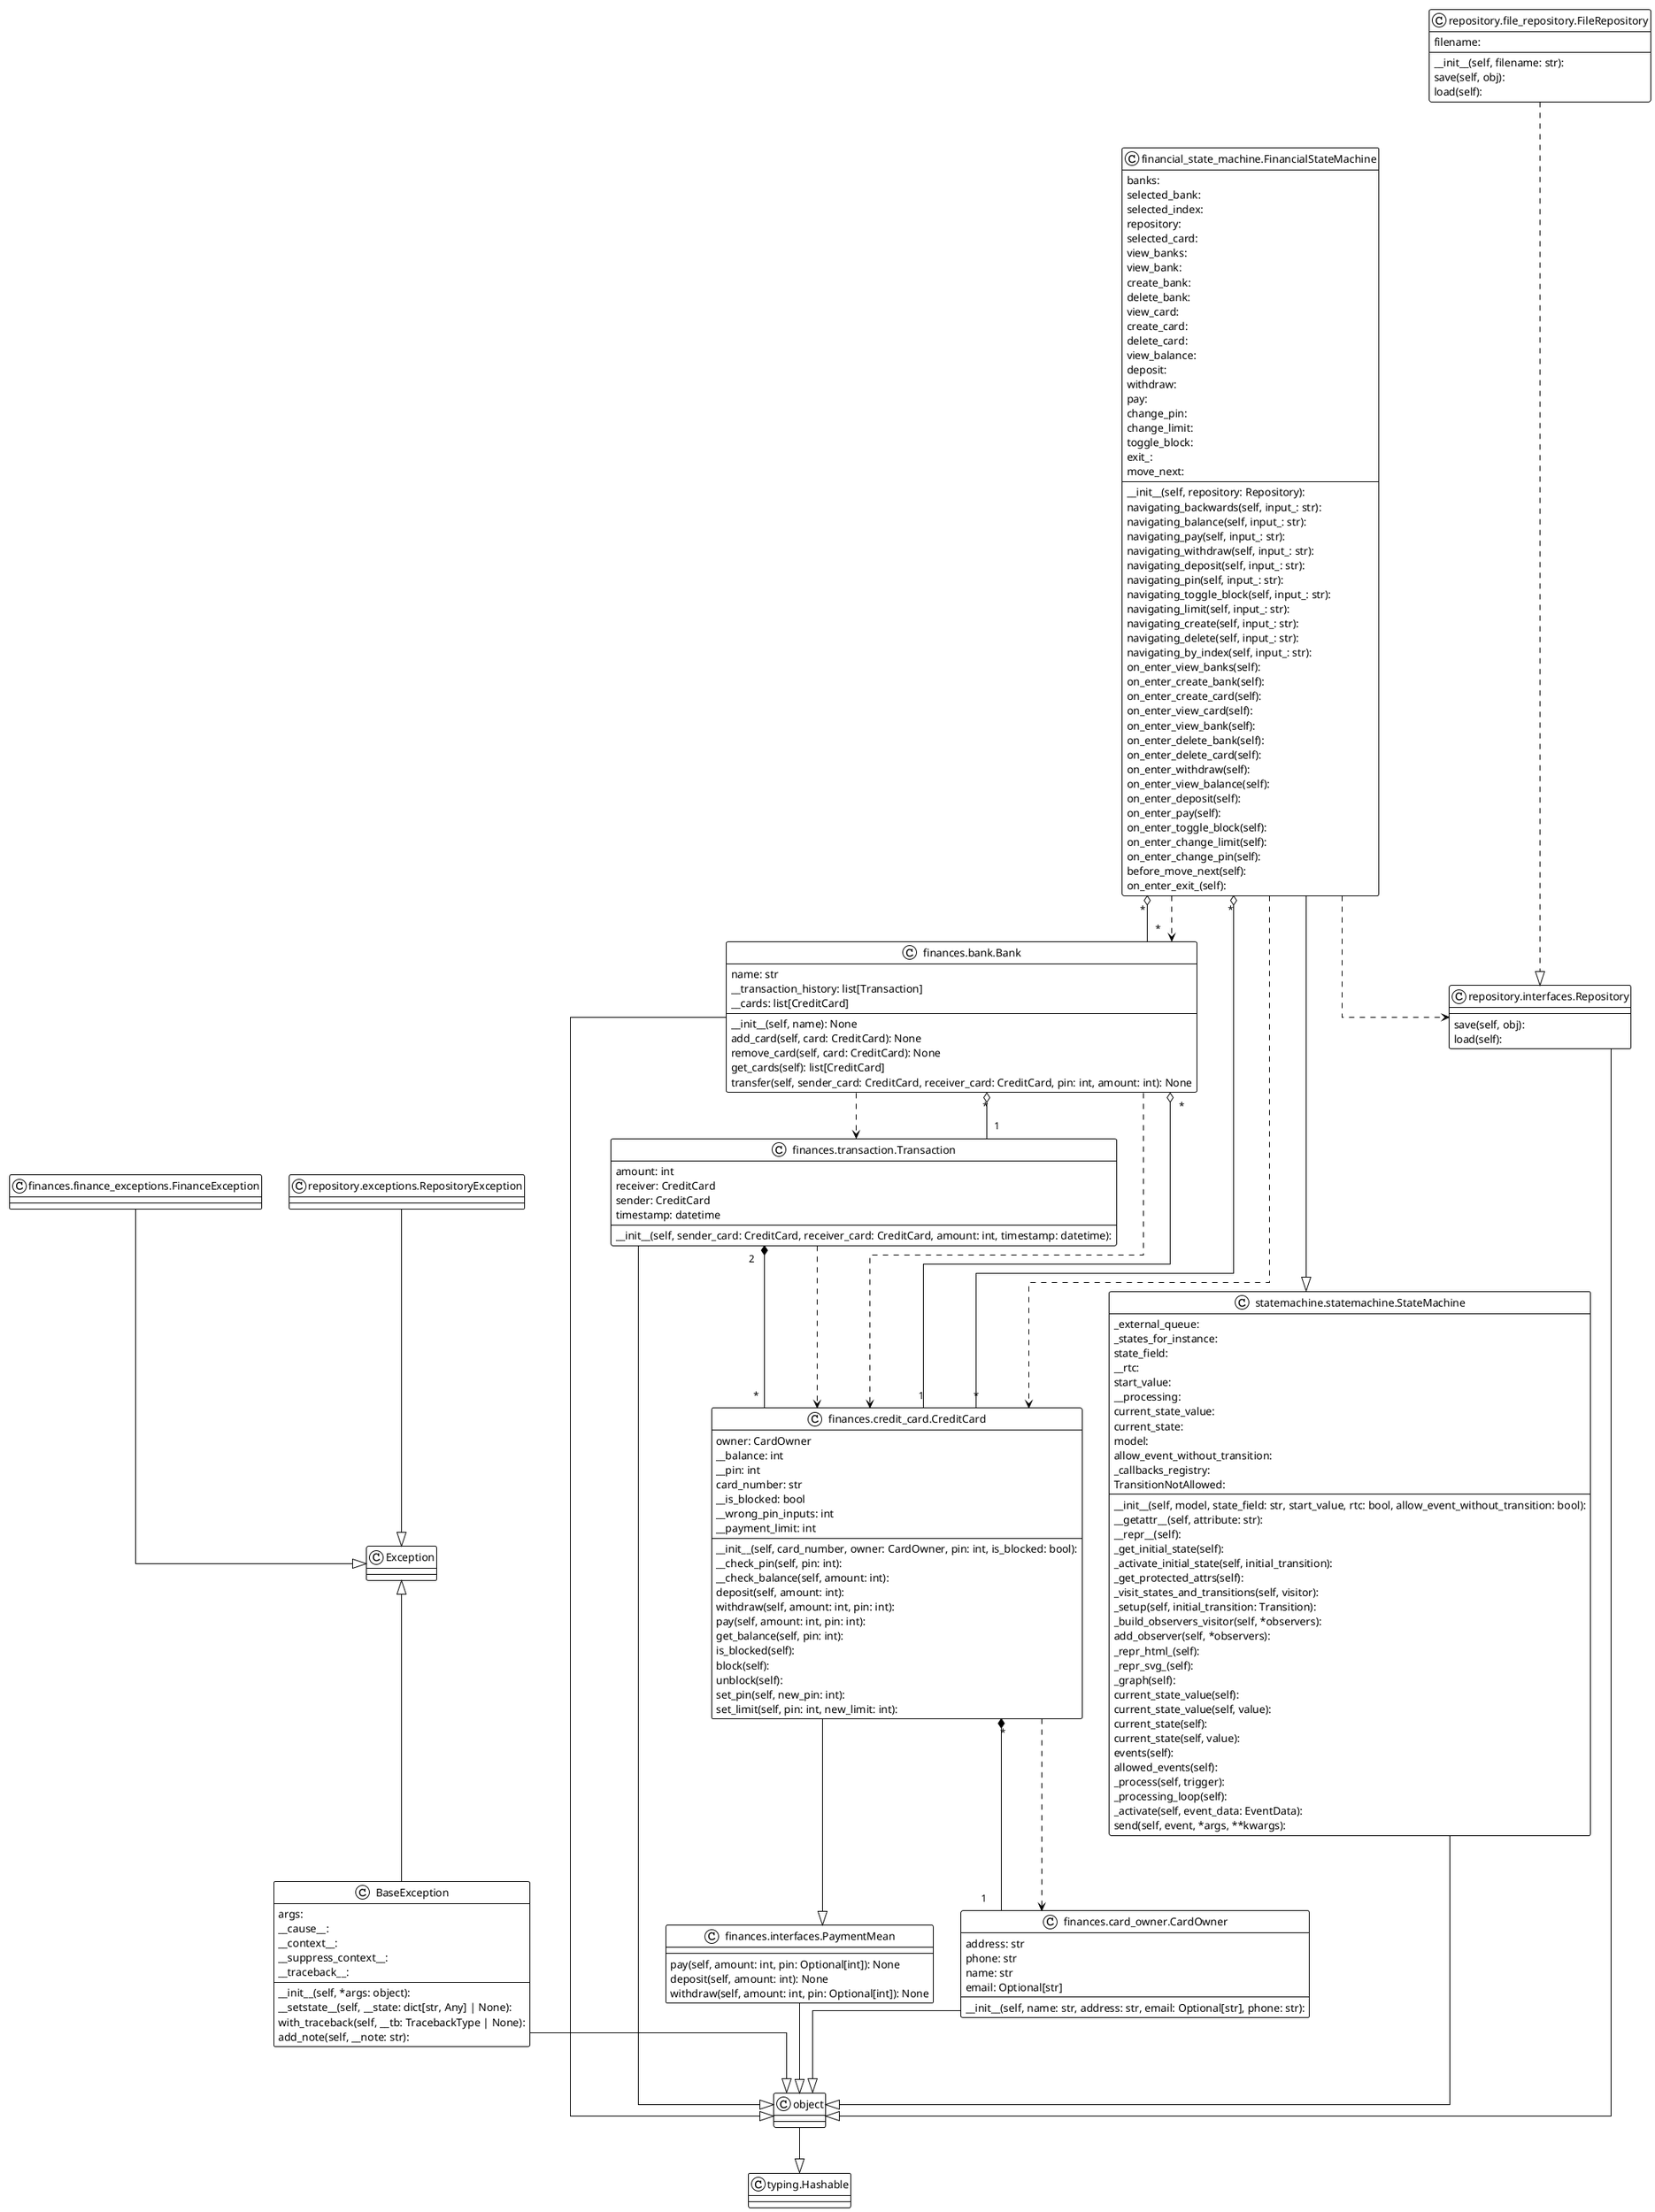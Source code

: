 @startuml

!theme plain
top to bottom direction
skinparam linetype ortho

class BaseException {
   args: 
   __cause__: 
   __context__: 
   __suppress_context__: 
   __traceback__: 
   __init__(self, *args: object): 
   __setstate__(self, __state: dict[str, Any] | None): 
   with_traceback(self, __tb: TracebackType | None): 
   add_note(self, __note: str): 
}
class Exception
class bank as "finances.bank.Bank" {
   name: str
   __transaction_history: list[Transaction]
   __cards: list[CreditCard]
   __init__(self, name): None
   add_card(self, card: CreditCard): None
   remove_card(self, card: CreditCard): None
   get_cards(self): list[CreditCard]
   transfer(self, sender_card: CreditCard, receiver_card: CreditCard, pin: int, amount: int): None
}
class cardowner as "finances.card_owner.CardOwner" {
   address: str
   phone: str
   name: str
   email: Optional[str]
   __init__(self, name: str, address: str, email: Optional[str], phone: str): 
}
class creditcard as "finances.credit_card.CreditCard" {
   owner: CardOwner
   __balance: int
   __pin: int
   card_number: str
   __is_blocked: bool
   __wrong_pin_inputs: int 
   __payment_limit: int
   __init__(self, card_number, owner: CardOwner, pin: int, is_blocked: bool): 
   __check_pin(self, pin: int): 
   __check_balance(self, amount: int): 
   deposit(self, amount: int): 
   withdraw(self, amount: int, pin: int): 
   pay(self, amount: int, pin: int): 
   get_balance(self, pin: int): 
   is_blocked(self): 
   block(self): 
   unblock(self): 
   set_pin(self, new_pin: int): 
   set_limit(self, pin: int, new_limit: int): 
}
class node6 as "finances.finance_exceptions.FinanceException"
class paymentmean as "finances.interfaces.PaymentMean" {
   pay(self, amount: int, pin: Optional[int]): None 
   deposit(self, amount: int): None
   withdraw(self, amount: int, pin: Optional[int]): None
}
class transaction as "finances.transaction.Transaction" {
   amount: int
   receiver: CreditCard
   sender: CreditCard
   timestamp: datetime
   __init__(self, sender_card: CreditCard, receiver_card: CreditCard, amount: int, timestamp: datetime): 
}
class financialstatemachine as "financial_state_machine.FinancialStateMachine" {
   banks: 
   selected_bank: 
   selected_index: 
   repository: 
   selected_card: 
   view_banks: 
   view_bank: 
   create_bank: 
   delete_bank: 
   view_card: 
   create_card: 
   delete_card: 
   view_balance: 
   deposit: 
   withdraw: 
   pay: 
   change_pin: 
   change_limit: 
   toggle_block: 
   exit_: 
   move_next: 
   __init__(self, repository: Repository): 
   navigating_backwards(self, input_: str): 
   navigating_balance(self, input_: str): 
   navigating_pay(self, input_: str): 
   navigating_withdraw(self, input_: str): 
   navigating_deposit(self, input_: str): 
   navigating_pin(self, input_: str): 
   navigating_toggle_block(self, input_: str): 
   navigating_limit(self, input_: str): 
   navigating_create(self, input_: str): 
   navigating_delete(self, input_: str): 
   navigating_by_index(self, input_: str): 
   on_enter_view_banks(self): 
   on_enter_create_bank(self): 
   on_enter_create_card(self): 
   on_enter_view_card(self): 
   on_enter_view_bank(self): 
   on_enter_delete_bank(self): 
   on_enter_delete_card(self): 
   on_enter_withdraw(self): 
   on_enter_view_balance(self): 
   on_enter_deposit(self): 
   on_enter_pay(self): 
   on_enter_toggle_block(self): 
   on_enter_change_limit(self): 
   on_enter_change_pin(self): 
   before_move_next(self): 
   on_enter_exit_(self): 
}
class object {
   '__doc__: 
   '__dict__: 
   '__module__: 
   '__annotations__: 
   '__class__(self): 
   '__class__(self, __type: type[object]): 
   '__init__(self): 
   '__new__(cls): 
   '__setattr__(self, __name: str, __value: Any): 
   '__delattr__(self, __name: str): 
   '__eq__(self, __value: object): 
   '__ne__(self, __value: object): 
   '__str__(self): 
   '__repr__(self): 
   '__hash__(self): 
   '__format__(self, __format_spec: str): 
   '__getattribute__(self, __name: str): 
   '__sizeof__(self): 
   '__reduce__(self): 
   '__reduce_ex__(self, __protocol: SupportsIndex): 
   '__reduce_ex__(self, __protocol: int): 
   '__getstate__(self): 
   '__dir__(self): 
   '__init_subclass__(cls): 
   '__subclasshook__(cls, __subclass: type): 
}
class repoexception as "repository.exceptions.RepositoryException"
class filerepo as "repository.file_repository.FileRepository" {
   filename: 
   __init__(self, filename: str): 
   save(self, obj): 
   load(self): 
}
class repo as "repository.interfaces.Repository" {
   save(self, obj): 
   load(self): 
}
class statemachine as "statemachine.statemachine.StateMachine" {
   _external_queue: 
   _states_for_instance: 
   state_field: 
   __rtc: 
   start_value: 
   __processing: 
   current_state_value: 
   current_state: 
   model: 
   allow_event_without_transition: 
   _callbacks_registry: 
   TransitionNotAllowed: 
   __init__(self, model, state_field: str, start_value, rtc: bool, allow_event_without_transition: bool): 
   __getattr__(self, attribute: str): 
   __repr__(self): 
   _get_initial_state(self): 
   _activate_initial_state(self, initial_transition): 
   _get_protected_attrs(self): 
   _visit_states_and_transitions(self, visitor): 
   _setup(self, initial_transition: Transition): 
   _build_observers_visitor(self, *observers): 
   add_observer(self, *observers): 
   _repr_html_(self): 
   _repr_svg_(self): 
   _graph(self): 
   current_state_value(self): 
   current_state_value(self, value): 
   current_state(self): 
   current_state(self, value): 
   events(self): 
   allowed_events(self): 
   _process(self, trigger): 
   _processing_loop(self): 
   _activate(self, event_data: EventData): 
   send(self, event, *args, **kwargs): 
}
class node3 as "typing.Hashable" {
   '__hash__(self): 
}

BaseException --|> object        
Exception <|-- BaseException 
bank --|> object        
cardowner --|> object        
creditcard --|> paymentmean         
node6 --|> Exception     
paymentmean --|> object        
transaction --|> object        
financialstatemachine --|> statemachine         
object --|> node3         
repoexception --|> Exception     
filerepo --.|> repo        
repo --|> object        
statemachine --|> object        

transaction "2" *-- "*" creditcard 
creditcard "*" *-- "1" cardowner 

financialstatemachine "*" o-- "*" bank
financialstatemachine "*" o-- "*" creditcard 

bank ..> transaction
bank ..> creditcard
transaction ..> creditcard

creditcard ..> cardowner
financialstatemachine ..> repo
financialstatemachine ..> bank
financialstatemachine ..> creditcard

bank "*" o-- "1" transaction
bank "*" o-- "1" creditcard
@enduml
